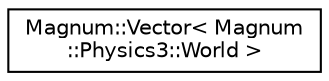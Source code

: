 digraph "圖形化之類別階層"
{
  edge [fontname="Helvetica",fontsize="10",labelfontname="Helvetica",labelfontsize="10"];
  node [fontname="Helvetica",fontsize="10",shape=record];
  rankdir="LR";
  Node1 [label="Magnum::Vector\< Magnum\l::Physics3::World \>",height=0.2,width=0.4,color="black", fillcolor="white", style="filled",URL="$class_magnum_1_1_vector.html"];
}

